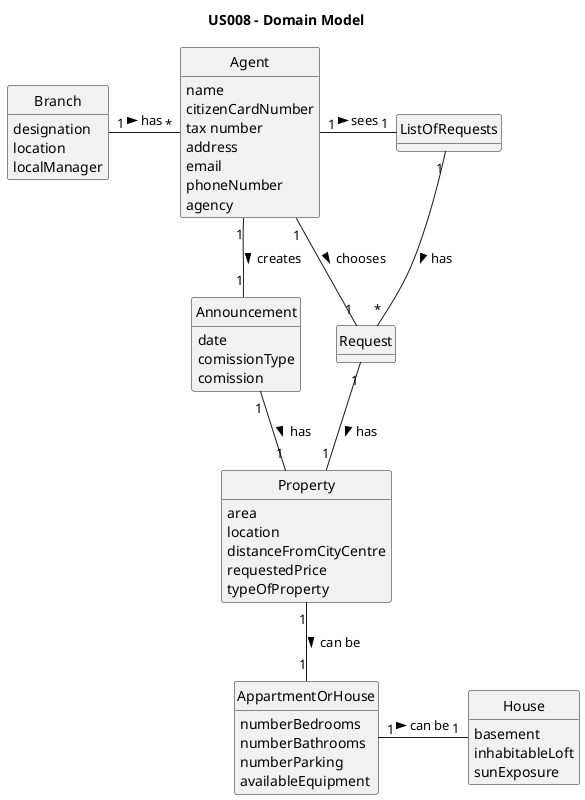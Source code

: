 @startuml
skinparam monochrome true
skinparam packageStyle rectangle
skinparam shadowing false

skinparam classAttributeIconSize 0

hide circle
hide methods

title US008 - Domain Model

class Branch {
    designation
    location
    localManager
}

class Agent {
    name
    citizenCardNumber
    tax number
    address
    email
    phoneNumber
    agency
}

class Property {
    area
    location
    distanceFromCityCentre
    requestedPrice
    typeOfProperty
}

class Announcement {
    date
    comissionType
    comission
}

class AppartmentOrHouse {
    numberBedrooms
    numberBathrooms
    numberParking
    availableEquipment
}

class House {
    basement
    inhabitableLoft
    sunExposure
}

class Request

Branch "1" - "*" Agent : has >
Agent "1" - "1" ListOfRequests : sees >
ListOfRequests "1" -- "*" Request : has >
Announcement "1" -- "1" Property : has >
Agent "1" -- "1" Request : chooses >
Property "1" -- "1" AppartmentOrHouse : can be >
AppartmentOrHouse "1" - "1" House : can be >
Request "1" -- "1" Property : has >
Agent "1" -- "1" Announcement : creates >


@enduml